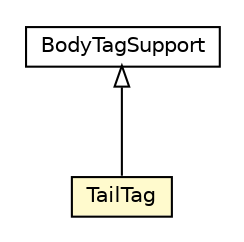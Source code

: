 #!/usr/local/bin/dot
#
# Class diagram 
# Generated by UMLGraph version R5_6-24-gf6e263 (http://www.umlgraph.org/)
#

digraph G {
	edge [fontname="Helvetica",fontsize=10,labelfontname="Helvetica",labelfontsize=10];
	node [fontname="Helvetica",fontsize=10,shape=plaintext];
	nodesep=0.25;
	ranksep=0.5;
	// nl.b3p.web.jsp.TailTag
	c43 [label=<<table title="nl.b3p.web.jsp.TailTag" border="0" cellborder="1" cellspacing="0" cellpadding="2" port="p" bgcolor="lemonChiffon" href="./TailTag.html">
		<tr><td><table border="0" cellspacing="0" cellpadding="1">
<tr><td align="center" balign="center"> TailTag </td></tr>
		</table></td></tr>
		</table>>, URL="./TailTag.html", fontname="Helvetica", fontcolor="black", fontsize=10.0];
	//nl.b3p.web.jsp.TailTag extends javax.servlet.jsp.tagext.BodyTagSupport
	c44:p -> c43:p [dir=back,arrowtail=empty];
	// javax.servlet.jsp.tagext.BodyTagSupport
	c44 [label=<<table title="javax.servlet.jsp.tagext.BodyTagSupport" border="0" cellborder="1" cellspacing="0" cellpadding="2" port="p" href="https://docs.oracle.com/javaee/7/api/javax/servlet/jsp/tagext/BodyTagSupport.html">
		<tr><td><table border="0" cellspacing="0" cellpadding="1">
<tr><td align="center" balign="center"> BodyTagSupport </td></tr>
		</table></td></tr>
		</table>>, URL="https://docs.oracle.com/javaee/7/api/javax/servlet/jsp/tagext/BodyTagSupport.html", fontname="Helvetica", fontcolor="black", fontsize=10.0];
}

